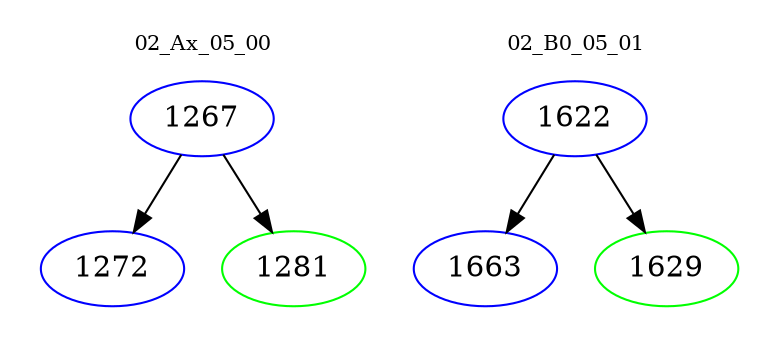 digraph{
subgraph cluster_0 {
color = white
label = "02_Ax_05_00";
fontsize=10;
T0_1267 [label="1267", color="blue"]
T0_1267 -> T0_1272 [color="black"]
T0_1272 [label="1272", color="blue"]
T0_1267 -> T0_1281 [color="black"]
T0_1281 [label="1281", color="green"]
}
subgraph cluster_1 {
color = white
label = "02_B0_05_01";
fontsize=10;
T1_1622 [label="1622", color="blue"]
T1_1622 -> T1_1663 [color="black"]
T1_1663 [label="1663", color="blue"]
T1_1622 -> T1_1629 [color="black"]
T1_1629 [label="1629", color="green"]
}
}
